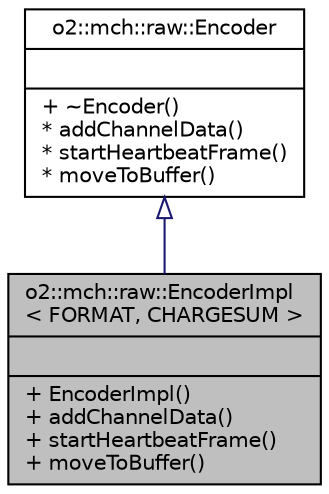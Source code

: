 digraph "o2::mch::raw::EncoderImpl&lt; FORMAT, CHARGESUM &gt;"
{
 // INTERACTIVE_SVG=YES
  bgcolor="transparent";
  edge [fontname="Helvetica",fontsize="10",labelfontname="Helvetica",labelfontsize="10"];
  node [fontname="Helvetica",fontsize="10",shape=record];
  Node0 [label="{o2::mch::raw::EncoderImpl\l\< FORMAT, CHARGESUM \>\n||+ EncoderImpl()\l+ addChannelData()\l+ startHeartbeatFrame()\l+ moveToBuffer()\l}",height=0.2,width=0.4,color="black", fillcolor="grey75", style="filled", fontcolor="black"];
  Node1 -> Node0 [dir="back",color="midnightblue",fontsize="10",style="solid",arrowtail="onormal",fontname="Helvetica"];
  Node1 [label="{o2::mch::raw::Encoder\n||+ ~Encoder()\l* addChannelData()\l* startHeartbeatFrame()\l* moveToBuffer()\l}",height=0.2,width=0.4,color="black",URL="$d1/d11/classo2_1_1mch_1_1raw_1_1Encoder.html",tooltip="An Encoder builds MCH raw data. "];
}
